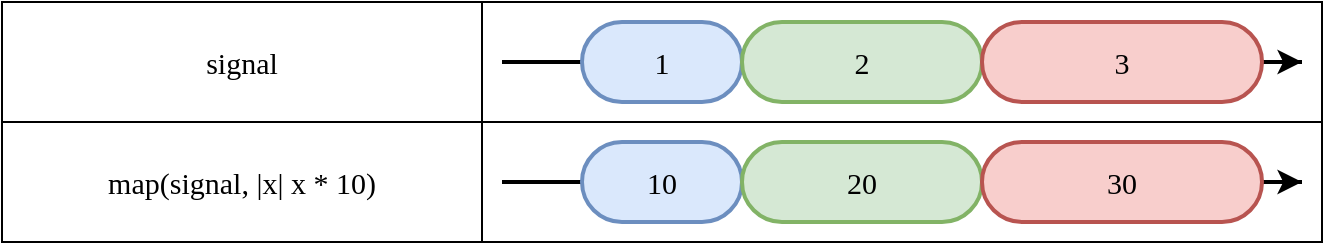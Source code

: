<mxfile version="23.1.4" type="device">
  <diagram name="Page-1" id="dFmc4SeiALAdxSmlRPcr">
    <mxGraphModel dx="1195" dy="588" grid="1" gridSize="10" guides="1" tooltips="1" connect="1" arrows="1" fold="1" page="1" pageScale="1" pageWidth="827" pageHeight="1169" math="0" shadow="0">
      <root>
        <mxCell id="0" />
        <mxCell id="1" parent="0" />
        <mxCell id="OYaM7oI7Gwu251D2yHhQ-25" value="" style="shape=table;startSize=0;container=1;collapsible=0;childLayout=tableLayout;fontSize=15;align=center;fontFamily=Lucida Console;strokeWidth=1;fillColor=none;" parent="1" vertex="1">
          <mxGeometry x="80" y="520" width="660" height="120" as="geometry" />
        </mxCell>
        <mxCell id="OYaM7oI7Gwu251D2yHhQ-26" value="" style="shape=tableRow;horizontal=0;startSize=0;swimlaneHead=0;swimlaneBody=0;strokeColor=inherit;top=0;left=0;bottom=0;right=0;collapsible=0;dropTarget=0;fillColor=none;points=[[0,0.5],[1,0.5]];portConstraint=eastwest;fontSize=15;fontFamily=Lucida Console;strokeWidth=2;" parent="OYaM7oI7Gwu251D2yHhQ-25" vertex="1">
          <mxGeometry width="660" height="60" as="geometry" />
        </mxCell>
        <mxCell id="OYaM7oI7Gwu251D2yHhQ-27" value="signal" style="shape=partialRectangle;html=1;whiteSpace=wrap;connectable=0;strokeColor=inherit;overflow=hidden;fillColor=none;top=0;left=0;bottom=0;right=0;pointerEvents=1;fontSize=15;fontFamily=Lucida Console;align=center;strokeWidth=2;" parent="OYaM7oI7Gwu251D2yHhQ-26" vertex="1">
          <mxGeometry width="240" height="60" as="geometry">
            <mxRectangle width="240" height="60" as="alternateBounds" />
          </mxGeometry>
        </mxCell>
        <mxCell id="OYaM7oI7Gwu251D2yHhQ-28" value="" style="shape=partialRectangle;html=1;whiteSpace=wrap;connectable=0;strokeColor=inherit;overflow=hidden;fillColor=none;top=0;left=0;bottom=0;right=0;pointerEvents=1;fontSize=15;fontFamily=Lucida Console;align=center;strokeWidth=2;" parent="OYaM7oI7Gwu251D2yHhQ-26" vertex="1">
          <mxGeometry x="240" width="420" height="60" as="geometry">
            <mxRectangle width="420" height="60" as="alternateBounds" />
          </mxGeometry>
        </mxCell>
        <mxCell id="OYaM7oI7Gwu251D2yHhQ-30" value="" style="shape=tableRow;horizontal=0;startSize=0;swimlaneHead=0;swimlaneBody=0;strokeColor=inherit;top=0;left=0;bottom=0;right=0;collapsible=0;dropTarget=0;fillColor=none;points=[[0,0.5],[1,0.5]];portConstraint=eastwest;fontSize=15;fontFamily=Lucida Console;strokeWidth=2;" parent="OYaM7oI7Gwu251D2yHhQ-25" vertex="1">
          <mxGeometry y="60" width="660" height="60" as="geometry" />
        </mxCell>
        <mxCell id="OYaM7oI7Gwu251D2yHhQ-31" value="map(signal, |x| x * 10)" style="shape=partialRectangle;html=1;whiteSpace=wrap;connectable=0;strokeColor=inherit;overflow=hidden;fillColor=none;top=0;left=0;bottom=0;right=0;pointerEvents=1;fontSize=15;fontFamily=Lucida Console;align=center;strokeWidth=2;" parent="OYaM7oI7Gwu251D2yHhQ-30" vertex="1">
          <mxGeometry width="240" height="60" as="geometry">
            <mxRectangle width="240" height="60" as="alternateBounds" />
          </mxGeometry>
        </mxCell>
        <mxCell id="OYaM7oI7Gwu251D2yHhQ-32" value="" style="shape=partialRectangle;html=1;whiteSpace=wrap;connectable=0;strokeColor=inherit;overflow=hidden;fillColor=none;top=0;left=0;bottom=0;right=0;pointerEvents=1;fontSize=15;fontFamily=Lucida Console;align=center;strokeWidth=2;" parent="OYaM7oI7Gwu251D2yHhQ-30" vertex="1">
          <mxGeometry x="240" width="420" height="60" as="geometry">
            <mxRectangle width="420" height="60" as="alternateBounds" />
          </mxGeometry>
        </mxCell>
        <mxCell id="OYaM7oI7Gwu251D2yHhQ-38" value="" style="group;fontFamily=Lucida Console;fontSize=15;strokeWidth=2;" parent="1" vertex="1" connectable="0">
          <mxGeometry x="330" y="590" width="400" height="40" as="geometry" />
        </mxCell>
        <mxCell id="OYaM7oI7Gwu251D2yHhQ-2" value="" style="endArrow=classic;html=1;rounded=0;endFill=1;fontFamily=Lucida Console;fontSize=15;strokeWidth=2;" parent="OYaM7oI7Gwu251D2yHhQ-38" edge="1">
          <mxGeometry width="50" height="50" relative="1" as="geometry">
            <mxPoint x="280" y="20.0" as="sourcePoint" />
            <mxPoint x="400" y="20" as="targetPoint" />
          </mxGeometry>
        </mxCell>
        <mxCell id="OYaM7oI7Gwu251D2yHhQ-16" value="" style="endArrow=none;html=1;rounded=0;endFill=0;fontFamily=Lucida Console;fontSize=15;strokeWidth=2;" parent="OYaM7oI7Gwu251D2yHhQ-38" edge="1">
          <mxGeometry width="50" height="50" relative="1" as="geometry">
            <mxPoint y="20" as="sourcePoint" />
            <mxPoint x="40.0" y="20.0" as="targetPoint" />
          </mxGeometry>
        </mxCell>
        <mxCell id="OYaM7oI7Gwu251D2yHhQ-21" value="" style="endArrow=none;html=1;rounded=0;endFill=0;fontFamily=Lucida Console;fontSize=15;strokeWidth=2;" parent="OYaM7oI7Gwu251D2yHhQ-38" target="OYaM7oI7Gwu251D2yHhQ-17" edge="1">
          <mxGeometry width="50" height="50" relative="1" as="geometry">
            <mxPoint x="80.0" y="20.0" as="sourcePoint" />
            <mxPoint x="240" y="20" as="targetPoint" />
          </mxGeometry>
        </mxCell>
        <mxCell id="OYaM7oI7Gwu251D2yHhQ-20" value="" style="endArrow=none;html=1;rounded=0;endFill=0;fontFamily=Lucida Console;fontSize=15;strokeWidth=2;" parent="OYaM7oI7Gwu251D2yHhQ-38" target="OYaM7oI7Gwu251D2yHhQ-19" edge="1">
          <mxGeometry width="50" height="50" relative="1" as="geometry">
            <mxPoint x="160" y="20.0" as="sourcePoint" />
            <mxPoint x="400" y="20" as="targetPoint" />
          </mxGeometry>
        </mxCell>
        <mxCell id="OYaM7oI7Gwu251D2yHhQ-39" value="" style="group;fontFamily=Lucida Console;fontSize=15;strokeWidth=2;" parent="1" vertex="1" connectable="0">
          <mxGeometry x="330" y="530" width="400" height="40" as="geometry" />
        </mxCell>
        <mxCell id="OYaM7oI7Gwu251D2yHhQ-1" value="" style="endArrow=classic;html=1;rounded=0;fontFamily=Lucida Console;fontSize=15;strokeWidth=2;" parent="OYaM7oI7Gwu251D2yHhQ-39" edge="1">
          <mxGeometry width="50" height="50" relative="1" as="geometry">
            <mxPoint x="280" y="20.0" as="sourcePoint" />
            <mxPoint x="400" y="20" as="targetPoint" />
          </mxGeometry>
        </mxCell>
        <mxCell id="OYaM7oI7Gwu251D2yHhQ-6" value="" style="endArrow=none;html=1;rounded=0;endFill=0;fontFamily=Lucida Console;fontSize=15;strokeWidth=2;" parent="OYaM7oI7Gwu251D2yHhQ-39" edge="1">
          <mxGeometry width="50" height="50" relative="1" as="geometry">
            <mxPoint y="20" as="sourcePoint" />
            <mxPoint x="40.0" y="20.0" as="targetPoint" />
          </mxGeometry>
        </mxCell>
        <mxCell id="OYaM7oI7Gwu251D2yHhQ-9" value="" style="endArrow=none;html=1;rounded=0;endFill=0;fontFamily=Lucida Console;fontSize=15;strokeWidth=2;" parent="OYaM7oI7Gwu251D2yHhQ-39" target="OYaM7oI7Gwu251D2yHhQ-7" edge="1">
          <mxGeometry width="50" height="50" relative="1" as="geometry">
            <mxPoint x="80.0" y="20.0" as="sourcePoint" />
            <mxPoint x="400" y="20" as="targetPoint" />
          </mxGeometry>
        </mxCell>
        <mxCell id="OYaM7oI7Gwu251D2yHhQ-10" value="" style="endArrow=none;html=1;rounded=0;endFill=0;fontFamily=Lucida Console;fontSize=15;strokeWidth=2;" parent="OYaM7oI7Gwu251D2yHhQ-39" target="OYaM7oI7Gwu251D2yHhQ-8" edge="1">
          <mxGeometry width="50" height="50" relative="1" as="geometry">
            <mxPoint x="160" y="20.0" as="sourcePoint" />
            <mxPoint x="400" y="20" as="targetPoint" />
          </mxGeometry>
        </mxCell>
        <mxCell id="lXC4VtZMqrsNa6-6QVXp-1" value="1" style="rounded=1;whiteSpace=wrap;html=1;fillColor=#dae8fc;strokeColor=#6c8ebf;strokeWidth=2;fontFamily=Lucida Console;fontSize=15;arcSize=50;" vertex="1" parent="OYaM7oI7Gwu251D2yHhQ-39">
          <mxGeometry x="40" width="80" height="40" as="geometry" />
        </mxCell>
        <mxCell id="lXC4VtZMqrsNa6-6QVXp-2" value="2" style="rounded=1;whiteSpace=wrap;html=1;fillColor=#d5e8d4;strokeColor=#82b366;strokeWidth=2;fontFamily=Lucida Console;fontSize=15;arcSize=50;" vertex="1" parent="OYaM7oI7Gwu251D2yHhQ-39">
          <mxGeometry x="120" width="120" height="40" as="geometry" />
        </mxCell>
        <mxCell id="lXC4VtZMqrsNa6-6QVXp-3" value="3" style="rounded=1;whiteSpace=wrap;html=1;fillColor=#f8cecc;strokeColor=#b85450;strokeWidth=2;fontFamily=Lucida Console;fontSize=15;arcSize=50;" vertex="1" parent="OYaM7oI7Gwu251D2yHhQ-39">
          <mxGeometry x="240" width="140" height="40" as="geometry" />
        </mxCell>
        <mxCell id="lXC4VtZMqrsNa6-6QVXp-4" value="10" style="rounded=1;whiteSpace=wrap;html=1;fillColor=#dae8fc;strokeColor=#6c8ebf;strokeWidth=2;fontFamily=Lucida Console;fontSize=15;arcSize=50;" vertex="1" parent="1">
          <mxGeometry x="370" y="590" width="80" height="40" as="geometry" />
        </mxCell>
        <mxCell id="lXC4VtZMqrsNa6-6QVXp-6" value="20" style="rounded=1;whiteSpace=wrap;html=1;fillColor=#d5e8d4;strokeColor=#82b366;strokeWidth=2;fontFamily=Lucida Console;fontSize=15;arcSize=50;" vertex="1" parent="1">
          <mxGeometry x="450" y="590" width="120" height="40" as="geometry" />
        </mxCell>
        <mxCell id="lXC4VtZMqrsNa6-6QVXp-5" value="30" style="rounded=1;whiteSpace=wrap;html=1;fillColor=#f8cecc;strokeColor=#b85450;strokeWidth=2;fontFamily=Lucida Console;fontSize=15;arcSize=50;" vertex="1" parent="1">
          <mxGeometry x="570" y="590" width="140" height="40" as="geometry" />
        </mxCell>
      </root>
    </mxGraphModel>
  </diagram>
</mxfile>
